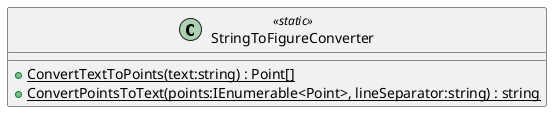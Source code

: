 @startuml
class StringToFigureConverter <<static>> {
    + {static} ConvertTextToPoints(text:string) : Point[]
    + {static} ConvertPointsToText(points:IEnumerable<Point>, lineSeparator:string) : string
}
@enduml
